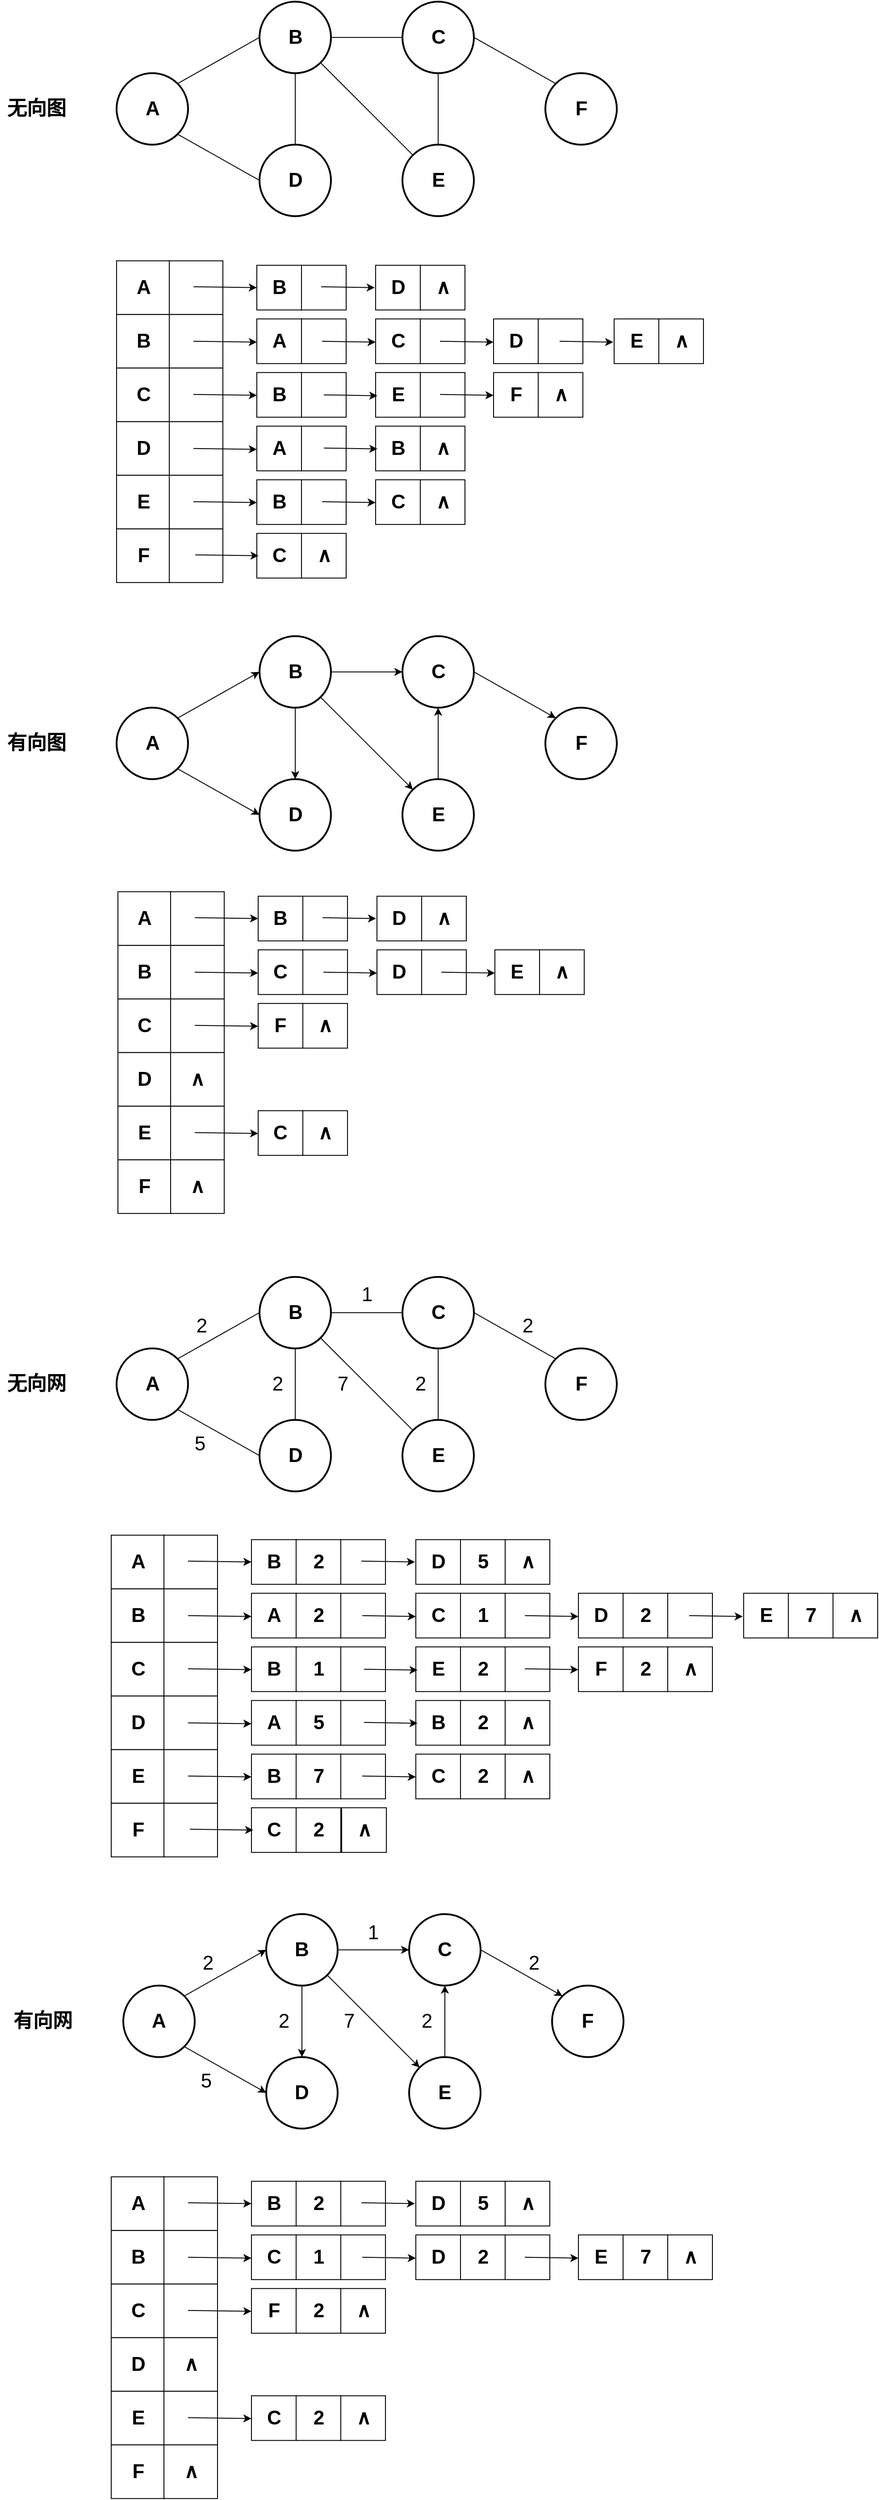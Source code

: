 <mxfile version="10.7.7" type="device"><diagram id="41FATXZxNYnUz8PLpBJy" name="第 1 页"><mxGraphModel dx="2818" dy="2360" grid="1" gridSize="10" guides="1" tooltips="1" connect="1" arrows="1" fold="1" page="1" pageScale="1" pageWidth="827" pageHeight="1169" math="0" shadow="0"><root><mxCell id="0"/><mxCell id="1" parent="0"/><mxCell id="4JPeuFiip63Cg_26CuKT-1" value="D" style="ellipse;whiteSpace=wrap;html=1;aspect=fixed;fontSize=22;fontStyle=1;strokeWidth=2;" parent="1" vertex="1"><mxGeometry x="-196.5" y="-913.143" width="80" height="80" as="geometry"/></mxCell><mxCell id="4JPeuFiip63Cg_26CuKT-8" style="rounded=0;orthogonalLoop=1;jettySize=auto;html=1;exitX=1;exitY=0;exitDx=0;exitDy=0;fontSize=22;endArrow=none;endFill=0;entryX=0;entryY=0.5;entryDx=0;entryDy=0;" parent="1" source="4JPeuFiip63Cg_26CuKT-2" target="4JPeuFiip63Cg_26CuKT-3" edge="1"><mxGeometry relative="1" as="geometry"><mxPoint x="-216.5" y="-1023.143" as="targetPoint"/></mxGeometry></mxCell><mxCell id="4JPeuFiip63Cg_26CuKT-13" style="edgeStyle=none;rounded=0;orthogonalLoop=1;jettySize=auto;html=1;exitX=1;exitY=1;exitDx=0;exitDy=0;entryX=0;entryY=0.5;entryDx=0;entryDy=0;endArrow=none;endFill=0;fontSize=22;" parent="1" source="4JPeuFiip63Cg_26CuKT-2" target="4JPeuFiip63Cg_26CuKT-1" edge="1"><mxGeometry relative="1" as="geometry"/></mxCell><mxCell id="4JPeuFiip63Cg_26CuKT-2" value="A" style="ellipse;whiteSpace=wrap;html=1;aspect=fixed;fontSize=22;fontStyle=1;strokeWidth=2;" parent="1" vertex="1"><mxGeometry x="-356.5" y="-993.143" width="80" height="80" as="geometry"/></mxCell><mxCell id="4JPeuFiip63Cg_26CuKT-9" style="edgeStyle=none;rounded=0;orthogonalLoop=1;jettySize=auto;html=1;exitX=1;exitY=0.5;exitDx=0;exitDy=0;endArrow=none;endFill=0;fontSize=22;" parent="1" source="4JPeuFiip63Cg_26CuKT-3" target="4JPeuFiip63Cg_26CuKT-7" edge="1"><mxGeometry relative="1" as="geometry"/></mxCell><mxCell id="4JPeuFiip63Cg_26CuKT-12" style="edgeStyle=none;rounded=0;orthogonalLoop=1;jettySize=auto;html=1;exitX=0.5;exitY=1;exitDx=0;exitDy=0;entryX=0.5;entryY=0;entryDx=0;entryDy=0;endArrow=none;endFill=0;fontSize=22;" parent="1" source="4JPeuFiip63Cg_26CuKT-3" target="4JPeuFiip63Cg_26CuKT-1" edge="1"><mxGeometry relative="1" as="geometry"/></mxCell><mxCell id="4JPeuFiip63Cg_26CuKT-14" style="edgeStyle=none;rounded=0;orthogonalLoop=1;jettySize=auto;html=1;exitX=1;exitY=1;exitDx=0;exitDy=0;entryX=0;entryY=0;entryDx=0;entryDy=0;endArrow=none;endFill=0;fontSize=22;" parent="1" source="4JPeuFiip63Cg_26CuKT-3" target="4JPeuFiip63Cg_26CuKT-6" edge="1"><mxGeometry relative="1" as="geometry"/></mxCell><mxCell id="4JPeuFiip63Cg_26CuKT-3" value="B" style="ellipse;whiteSpace=wrap;html=1;aspect=fixed;fontSize=22;fontStyle=1;strokeWidth=2;" parent="1" vertex="1"><mxGeometry x="-196.5" y="-1073.143" width="80" height="80" as="geometry"/></mxCell><mxCell id="4JPeuFiip63Cg_26CuKT-4" value="F" style="ellipse;whiteSpace=wrap;html=1;aspect=fixed;fontSize=22;fontStyle=1;strokeWidth=2;" parent="1" vertex="1"><mxGeometry x="123.5" y="-993.143" width="80" height="80" as="geometry"/></mxCell><mxCell id="4JPeuFiip63Cg_26CuKT-6" value="E" style="ellipse;whiteSpace=wrap;html=1;aspect=fixed;fontSize=22;fontStyle=1;strokeWidth=2;" parent="1" vertex="1"><mxGeometry x="-36.5" y="-913.143" width="80" height="80" as="geometry"/></mxCell><mxCell id="4JPeuFiip63Cg_26CuKT-10" style="edgeStyle=none;rounded=0;orthogonalLoop=1;jettySize=auto;html=1;exitX=1;exitY=0.5;exitDx=0;exitDy=0;entryX=0;entryY=0;entryDx=0;entryDy=0;endArrow=none;endFill=0;fontSize=22;" parent="1" source="4JPeuFiip63Cg_26CuKT-7" target="4JPeuFiip63Cg_26CuKT-4" edge="1"><mxGeometry relative="1" as="geometry"/></mxCell><mxCell id="4JPeuFiip63Cg_26CuKT-11" style="edgeStyle=none;rounded=0;orthogonalLoop=1;jettySize=auto;html=1;exitX=0.5;exitY=1;exitDx=0;exitDy=0;endArrow=none;endFill=0;fontSize=22;" parent="1" source="4JPeuFiip63Cg_26CuKT-7" target="4JPeuFiip63Cg_26CuKT-6" edge="1"><mxGeometry relative="1" as="geometry"/></mxCell><mxCell id="4JPeuFiip63Cg_26CuKT-7" value="C" style="ellipse;whiteSpace=wrap;html=1;aspect=fixed;fontSize=22;fontStyle=1;strokeWidth=2;" parent="1" vertex="1"><mxGeometry x="-36.5" y="-1073.143" width="80" height="80" as="geometry"/></mxCell><mxCell id="4JPeuFiip63Cg_26CuKT-201" value="无向图" style="text;html=1;strokeColor=none;fillColor=none;align=center;verticalAlign=middle;whiteSpace=wrap;rounded=0;fontSize=22;fontStyle=1" parent="1" vertex="1"><mxGeometry x="-486.5" y="-963.143" width="80" height="20" as="geometry"/></mxCell><mxCell id="4JPeuFiip63Cg_26CuKT-202" value="D" style="ellipse;whiteSpace=wrap;html=1;aspect=fixed;fontSize=22;fontStyle=1;strokeWidth=2;" parent="1" vertex="1"><mxGeometry x="-196.5" y="-203.143" width="80" height="80" as="geometry"/></mxCell><mxCell id="4JPeuFiip63Cg_26CuKT-203" style="rounded=0;orthogonalLoop=1;jettySize=auto;html=1;exitX=1;exitY=0;exitDx=0;exitDy=0;fontSize=22;endArrow=classic;endFill=1;entryX=0;entryY=0.5;entryDx=0;entryDy=0;" parent="1" source="4JPeuFiip63Cg_26CuKT-205" target="4JPeuFiip63Cg_26CuKT-209" edge="1"><mxGeometry relative="1" as="geometry"><mxPoint x="-216.5" y="-313.143" as="targetPoint"/></mxGeometry></mxCell><mxCell id="4JPeuFiip63Cg_26CuKT-204" style="edgeStyle=none;rounded=0;orthogonalLoop=1;jettySize=auto;html=1;exitX=1;exitY=1;exitDx=0;exitDy=0;entryX=0;entryY=0.5;entryDx=0;entryDy=0;endArrow=classic;endFill=1;fontSize=22;" parent="1" source="4JPeuFiip63Cg_26CuKT-205" target="4JPeuFiip63Cg_26CuKT-202" edge="1"><mxGeometry relative="1" as="geometry"/></mxCell><mxCell id="4JPeuFiip63Cg_26CuKT-205" value="A" style="ellipse;whiteSpace=wrap;html=1;aspect=fixed;fontSize=22;fontStyle=1;strokeWidth=2;" parent="1" vertex="1"><mxGeometry x="-356.5" y="-283.143" width="80" height="80" as="geometry"/></mxCell><mxCell id="4JPeuFiip63Cg_26CuKT-206" style="edgeStyle=none;rounded=0;orthogonalLoop=1;jettySize=auto;html=1;exitX=1;exitY=0.5;exitDx=0;exitDy=0;endArrow=classic;endFill=1;fontSize=22;" parent="1" source="4JPeuFiip63Cg_26CuKT-209" target="4JPeuFiip63Cg_26CuKT-214" edge="1"><mxGeometry relative="1" as="geometry"/></mxCell><mxCell id="4JPeuFiip63Cg_26CuKT-207" style="edgeStyle=none;rounded=0;orthogonalLoop=1;jettySize=auto;html=1;exitX=0.5;exitY=1;exitDx=0;exitDy=0;entryX=0.5;entryY=0;entryDx=0;entryDy=0;endArrow=classic;endFill=1;fontSize=22;" parent="1" source="4JPeuFiip63Cg_26CuKT-209" target="4JPeuFiip63Cg_26CuKT-202" edge="1"><mxGeometry relative="1" as="geometry"/></mxCell><mxCell id="4JPeuFiip63Cg_26CuKT-208" style="edgeStyle=none;rounded=0;orthogonalLoop=1;jettySize=auto;html=1;exitX=1;exitY=1;exitDx=0;exitDy=0;entryX=0;entryY=0;entryDx=0;entryDy=0;endArrow=classic;endFill=1;fontSize=22;" parent="1" source="4JPeuFiip63Cg_26CuKT-209" target="4JPeuFiip63Cg_26CuKT-211" edge="1"><mxGeometry relative="1" as="geometry"/></mxCell><mxCell id="4JPeuFiip63Cg_26CuKT-209" value="B" style="ellipse;whiteSpace=wrap;html=1;aspect=fixed;fontSize=22;fontStyle=1;strokeWidth=2;" parent="1" vertex="1"><mxGeometry x="-196.5" y="-363.143" width="80" height="80" as="geometry"/></mxCell><mxCell id="4JPeuFiip63Cg_26CuKT-210" value="F" style="ellipse;whiteSpace=wrap;html=1;aspect=fixed;fontSize=22;fontStyle=1;strokeWidth=2;" parent="1" vertex="1"><mxGeometry x="123.5" y="-283.143" width="80" height="80" as="geometry"/></mxCell><mxCell id="4JPeuFiip63Cg_26CuKT-211" value="E" style="ellipse;whiteSpace=wrap;html=1;aspect=fixed;fontSize=22;fontStyle=1;strokeWidth=2;" parent="1" vertex="1"><mxGeometry x="-36.5" y="-203.143" width="80" height="80" as="geometry"/></mxCell><mxCell id="4JPeuFiip63Cg_26CuKT-212" style="edgeStyle=none;rounded=0;orthogonalLoop=1;jettySize=auto;html=1;exitX=1;exitY=0.5;exitDx=0;exitDy=0;entryX=0;entryY=0;entryDx=0;entryDy=0;endArrow=classic;endFill=1;fontSize=22;" parent="1" source="4JPeuFiip63Cg_26CuKT-214" target="4JPeuFiip63Cg_26CuKT-210" edge="1"><mxGeometry relative="1" as="geometry"/></mxCell><mxCell id="4JPeuFiip63Cg_26CuKT-213" style="edgeStyle=none;rounded=0;orthogonalLoop=1;jettySize=auto;html=1;exitX=0.5;exitY=1;exitDx=0;exitDy=0;endArrow=none;endFill=0;fontSize=22;startArrow=classic;startFill=1;" parent="1" source="4JPeuFiip63Cg_26CuKT-214" target="4JPeuFiip63Cg_26CuKT-211" edge="1"><mxGeometry relative="1" as="geometry"/></mxCell><mxCell id="4JPeuFiip63Cg_26CuKT-214" value="C" style="ellipse;whiteSpace=wrap;html=1;aspect=fixed;fontSize=22;fontStyle=1;strokeWidth=2;" parent="1" vertex="1"><mxGeometry x="-36.5" y="-363.143" width="80" height="80" as="geometry"/></mxCell><mxCell id="4JPeuFiip63Cg_26CuKT-275" value="有向图" style="text;html=1;strokeColor=none;fillColor=none;align=center;verticalAlign=middle;whiteSpace=wrap;rounded=0;fontSize=22;fontStyle=1" parent="1" vertex="1"><mxGeometry x="-486.5" y="-253.143" width="80" height="20" as="geometry"/></mxCell><mxCell id="4JPeuFiip63Cg_26CuKT-276" value="D" style="ellipse;whiteSpace=wrap;html=1;aspect=fixed;fontSize=22;fontStyle=1;strokeWidth=2;" parent="1" vertex="1"><mxGeometry x="-196.5" y="513.857" width="80" height="80" as="geometry"/></mxCell><mxCell id="4JPeuFiip63Cg_26CuKT-277" style="rounded=0;orthogonalLoop=1;jettySize=auto;html=1;exitX=1;exitY=0;exitDx=0;exitDy=0;fontSize=22;endArrow=none;endFill=0;entryX=0;entryY=0.5;entryDx=0;entryDy=0;" parent="1" source="4JPeuFiip63Cg_26CuKT-279" target="4JPeuFiip63Cg_26CuKT-283" edge="1"><mxGeometry relative="1" as="geometry"><mxPoint x="-216.5" y="403.857" as="targetPoint"/></mxGeometry></mxCell><mxCell id="4JPeuFiip63Cg_26CuKT-278" style="edgeStyle=none;rounded=0;orthogonalLoop=1;jettySize=auto;html=1;exitX=1;exitY=1;exitDx=0;exitDy=0;entryX=0;entryY=0.5;entryDx=0;entryDy=0;endArrow=none;endFill=0;fontSize=22;" parent="1" source="4JPeuFiip63Cg_26CuKT-279" target="4JPeuFiip63Cg_26CuKT-276" edge="1"><mxGeometry relative="1" as="geometry"/></mxCell><mxCell id="4JPeuFiip63Cg_26CuKT-279" value="A" style="ellipse;whiteSpace=wrap;html=1;aspect=fixed;fontSize=22;fontStyle=1;strokeWidth=2;" parent="1" vertex="1"><mxGeometry x="-356.5" y="433.857" width="80" height="80" as="geometry"/></mxCell><mxCell id="4JPeuFiip63Cg_26CuKT-280" style="edgeStyle=none;rounded=0;orthogonalLoop=1;jettySize=auto;html=1;exitX=1;exitY=0.5;exitDx=0;exitDy=0;endArrow=none;endFill=0;fontSize=22;" parent="1" source="4JPeuFiip63Cg_26CuKT-283" target="4JPeuFiip63Cg_26CuKT-288" edge="1"><mxGeometry relative="1" as="geometry"/></mxCell><mxCell id="4JPeuFiip63Cg_26CuKT-281" style="edgeStyle=none;rounded=0;orthogonalLoop=1;jettySize=auto;html=1;exitX=0.5;exitY=1;exitDx=0;exitDy=0;entryX=0.5;entryY=0;entryDx=0;entryDy=0;endArrow=none;endFill=0;fontSize=22;" parent="1" source="4JPeuFiip63Cg_26CuKT-283" target="4JPeuFiip63Cg_26CuKT-276" edge="1"><mxGeometry relative="1" as="geometry"/></mxCell><mxCell id="4JPeuFiip63Cg_26CuKT-282" style="edgeStyle=none;rounded=0;orthogonalLoop=1;jettySize=auto;html=1;exitX=1;exitY=1;exitDx=0;exitDy=0;entryX=0;entryY=0;entryDx=0;entryDy=0;endArrow=none;endFill=0;fontSize=22;" parent="1" source="4JPeuFiip63Cg_26CuKT-283" target="4JPeuFiip63Cg_26CuKT-285" edge="1"><mxGeometry relative="1" as="geometry"/></mxCell><mxCell id="4JPeuFiip63Cg_26CuKT-283" value="B" style="ellipse;whiteSpace=wrap;html=1;aspect=fixed;fontSize=22;fontStyle=1;strokeWidth=2;" parent="1" vertex="1"><mxGeometry x="-196.5" y="353.857" width="80" height="80" as="geometry"/></mxCell><mxCell id="4JPeuFiip63Cg_26CuKT-284" value="F" style="ellipse;whiteSpace=wrap;html=1;aspect=fixed;fontSize=22;fontStyle=1;strokeWidth=2;" parent="1" vertex="1"><mxGeometry x="123.5" y="433.857" width="80" height="80" as="geometry"/></mxCell><mxCell id="4JPeuFiip63Cg_26CuKT-285" value="E" style="ellipse;whiteSpace=wrap;html=1;aspect=fixed;fontSize=22;fontStyle=1;strokeWidth=2;" parent="1" vertex="1"><mxGeometry x="-36.5" y="513.857" width="80" height="80" as="geometry"/></mxCell><mxCell id="4JPeuFiip63Cg_26CuKT-286" style="edgeStyle=none;rounded=0;orthogonalLoop=1;jettySize=auto;html=1;exitX=1;exitY=0.5;exitDx=0;exitDy=0;entryX=0;entryY=0;entryDx=0;entryDy=0;endArrow=none;endFill=0;fontSize=22;" parent="1" source="4JPeuFiip63Cg_26CuKT-288" target="4JPeuFiip63Cg_26CuKT-284" edge="1"><mxGeometry relative="1" as="geometry"/></mxCell><mxCell id="4JPeuFiip63Cg_26CuKT-287" style="edgeStyle=none;rounded=0;orthogonalLoop=1;jettySize=auto;html=1;exitX=0.5;exitY=1;exitDx=0;exitDy=0;endArrow=none;endFill=0;fontSize=22;" parent="1" source="4JPeuFiip63Cg_26CuKT-288" target="4JPeuFiip63Cg_26CuKT-285" edge="1"><mxGeometry relative="1" as="geometry"/></mxCell><mxCell id="4JPeuFiip63Cg_26CuKT-288" value="C" style="ellipse;whiteSpace=wrap;html=1;aspect=fixed;fontSize=22;fontStyle=1;strokeWidth=2;" parent="1" vertex="1"><mxGeometry x="-36.5" y="353.857" width="80" height="80" as="geometry"/></mxCell><mxCell id="4JPeuFiip63Cg_26CuKT-349" value="无向网" style="text;html=1;strokeColor=none;fillColor=none;align=center;verticalAlign=middle;whiteSpace=wrap;rounded=0;fontSize=22;fontStyle=1" parent="1" vertex="1"><mxGeometry x="-486.5" y="463.857" width="80" height="20" as="geometry"/></mxCell><mxCell id="4JPeuFiip63Cg_26CuKT-422" value="2" style="text;html=1;strokeColor=none;fillColor=none;align=center;verticalAlign=middle;whiteSpace=wrap;rounded=0;fontSize=22;" parent="1" vertex="1"><mxGeometry x="-271.5" y="398.857" width="20" height="20" as="geometry"/></mxCell><mxCell id="4JPeuFiip63Cg_26CuKT-423" value="7" style="text;html=1;strokeColor=none;fillColor=none;align=center;verticalAlign=middle;whiteSpace=wrap;rounded=0;fontSize=22;" parent="1" vertex="1"><mxGeometry x="-113.5" y="463.857" width="20" height="20" as="geometry"/></mxCell><mxCell id="4JPeuFiip63Cg_26CuKT-424" value="2" style="text;html=1;strokeColor=none;fillColor=none;align=center;verticalAlign=middle;whiteSpace=wrap;rounded=0;fontSize=22;" parent="1" vertex="1"><mxGeometry x="-186.5" y="463.857" width="20" height="20" as="geometry"/></mxCell><mxCell id="4JPeuFiip63Cg_26CuKT-425" value="5" style="text;html=1;strokeColor=none;fillColor=none;align=center;verticalAlign=middle;whiteSpace=wrap;rounded=0;fontSize=22;" parent="1" vertex="1"><mxGeometry x="-273.5" y="530.857" width="20" height="20" as="geometry"/></mxCell><mxCell id="4JPeuFiip63Cg_26CuKT-426" value="1" style="text;html=1;strokeColor=none;fillColor=none;align=center;verticalAlign=middle;whiteSpace=wrap;rounded=0;fontSize=22;" parent="1" vertex="1"><mxGeometry x="-86.5" y="363.857" width="20" height="20" as="geometry"/></mxCell><mxCell id="4JPeuFiip63Cg_26CuKT-429" value="2" style="text;html=1;strokeColor=none;fillColor=none;align=center;verticalAlign=middle;whiteSpace=wrap;rounded=0;fontSize=22;" parent="1" vertex="1"><mxGeometry x="-26.5" y="463.857" width="20" height="20" as="geometry"/></mxCell><mxCell id="4JPeuFiip63Cg_26CuKT-430" value="2" style="text;html=1;strokeColor=none;fillColor=none;align=center;verticalAlign=middle;whiteSpace=wrap;rounded=0;fontSize=22;" parent="1" vertex="1"><mxGeometry x="93.5" y="398.857" width="20" height="20" as="geometry"/></mxCell><mxCell id="4JPeuFiip63Cg_26CuKT-434" value="D" style="ellipse;whiteSpace=wrap;html=1;aspect=fixed;fontSize=22;fontStyle=1;strokeWidth=2;" parent="1" vertex="1"><mxGeometry x="-189" y="1226.857" width="80" height="80" as="geometry"/></mxCell><mxCell id="4JPeuFiip63Cg_26CuKT-435" style="rounded=0;orthogonalLoop=1;jettySize=auto;html=1;exitX=1;exitY=0;exitDx=0;exitDy=0;fontSize=22;endArrow=classic;endFill=1;entryX=0;entryY=0.5;entryDx=0;entryDy=0;" parent="1" source="4JPeuFiip63Cg_26CuKT-437" target="4JPeuFiip63Cg_26CuKT-441" edge="1"><mxGeometry relative="1" as="geometry"><mxPoint x="-209" y="1116.857" as="targetPoint"/></mxGeometry></mxCell><mxCell id="4JPeuFiip63Cg_26CuKT-436" style="edgeStyle=none;rounded=0;orthogonalLoop=1;jettySize=auto;html=1;exitX=1;exitY=1;exitDx=0;exitDy=0;entryX=0;entryY=0.5;entryDx=0;entryDy=0;endArrow=classic;endFill=1;fontSize=22;" parent="1" source="4JPeuFiip63Cg_26CuKT-437" target="4JPeuFiip63Cg_26CuKT-434" edge="1"><mxGeometry relative="1" as="geometry"/></mxCell><mxCell id="4JPeuFiip63Cg_26CuKT-437" value="A" style="ellipse;whiteSpace=wrap;html=1;aspect=fixed;fontSize=22;fontStyle=1;strokeWidth=2;" parent="1" vertex="1"><mxGeometry x="-349" y="1146.857" width="80" height="80" as="geometry"/></mxCell><mxCell id="4JPeuFiip63Cg_26CuKT-438" style="edgeStyle=none;rounded=0;orthogonalLoop=1;jettySize=auto;html=1;exitX=1;exitY=0.5;exitDx=0;exitDy=0;endArrow=classic;endFill=1;fontSize=22;" parent="1" source="4JPeuFiip63Cg_26CuKT-441" target="4JPeuFiip63Cg_26CuKT-446" edge="1"><mxGeometry relative="1" as="geometry"/></mxCell><mxCell id="4JPeuFiip63Cg_26CuKT-439" style="edgeStyle=none;rounded=0;orthogonalLoop=1;jettySize=auto;html=1;exitX=0.5;exitY=1;exitDx=0;exitDy=0;entryX=0.5;entryY=0;entryDx=0;entryDy=0;endArrow=classic;endFill=1;fontSize=22;" parent="1" source="4JPeuFiip63Cg_26CuKT-441" target="4JPeuFiip63Cg_26CuKT-434" edge="1"><mxGeometry relative="1" as="geometry"/></mxCell><mxCell id="4JPeuFiip63Cg_26CuKT-440" style="edgeStyle=none;rounded=0;orthogonalLoop=1;jettySize=auto;html=1;exitX=1;exitY=1;exitDx=0;exitDy=0;entryX=0;entryY=0;entryDx=0;entryDy=0;endArrow=classic;endFill=1;fontSize=22;" parent="1" source="4JPeuFiip63Cg_26CuKT-441" target="4JPeuFiip63Cg_26CuKT-443" edge="1"><mxGeometry relative="1" as="geometry"/></mxCell><mxCell id="4JPeuFiip63Cg_26CuKT-441" value="B" style="ellipse;whiteSpace=wrap;html=1;aspect=fixed;fontSize=22;fontStyle=1;strokeWidth=2;" parent="1" vertex="1"><mxGeometry x="-189" y="1066.857" width="80" height="80" as="geometry"/></mxCell><mxCell id="4JPeuFiip63Cg_26CuKT-442" value="F" style="ellipse;whiteSpace=wrap;html=1;aspect=fixed;fontSize=22;fontStyle=1;strokeWidth=2;" parent="1" vertex="1"><mxGeometry x="131" y="1146.857" width="80" height="80" as="geometry"/></mxCell><mxCell id="4JPeuFiip63Cg_26CuKT-443" value="E" style="ellipse;whiteSpace=wrap;html=1;aspect=fixed;fontSize=22;fontStyle=1;strokeWidth=2;" parent="1" vertex="1"><mxGeometry x="-29" y="1226.857" width="80" height="80" as="geometry"/></mxCell><mxCell id="4JPeuFiip63Cg_26CuKT-444" style="edgeStyle=none;rounded=0;orthogonalLoop=1;jettySize=auto;html=1;exitX=1;exitY=0.5;exitDx=0;exitDy=0;entryX=0;entryY=0;entryDx=0;entryDy=0;endArrow=classic;endFill=1;fontSize=22;" parent="1" source="4JPeuFiip63Cg_26CuKT-446" target="4JPeuFiip63Cg_26CuKT-442" edge="1"><mxGeometry relative="1" as="geometry"/></mxCell><mxCell id="4JPeuFiip63Cg_26CuKT-445" style="edgeStyle=none;rounded=0;orthogonalLoop=1;jettySize=auto;html=1;exitX=0.5;exitY=1;exitDx=0;exitDy=0;endArrow=none;endFill=0;fontSize=22;startArrow=classic;startFill=1;" parent="1" source="4JPeuFiip63Cg_26CuKT-446" target="4JPeuFiip63Cg_26CuKT-443" edge="1"><mxGeometry relative="1" as="geometry"/></mxCell><mxCell id="4JPeuFiip63Cg_26CuKT-446" value="C" style="ellipse;whiteSpace=wrap;html=1;aspect=fixed;fontSize=22;fontStyle=1;strokeWidth=2;" parent="1" vertex="1"><mxGeometry x="-29" y="1066.857" width="80" height="80" as="geometry"/></mxCell><mxCell id="4JPeuFiip63Cg_26CuKT-507" value="有向网" style="text;html=1;strokeColor=none;fillColor=none;align=center;verticalAlign=middle;whiteSpace=wrap;rounded=0;fontSize=22;fontStyle=1" parent="1" vertex="1"><mxGeometry x="-479" y="1176.857" width="80" height="20" as="geometry"/></mxCell><mxCell id="4JPeuFiip63Cg_26CuKT-508" value="2" style="text;html=1;strokeColor=none;fillColor=none;align=center;verticalAlign=middle;whiteSpace=wrap;rounded=0;fontSize=22;" parent="1" vertex="1"><mxGeometry x="-264" y="1111.857" width="20" height="20" as="geometry"/></mxCell><mxCell id="4JPeuFiip63Cg_26CuKT-509" value="7" style="text;html=1;strokeColor=none;fillColor=none;align=center;verticalAlign=middle;whiteSpace=wrap;rounded=0;fontSize=22;" parent="1" vertex="1"><mxGeometry x="-106" y="1176.857" width="20" height="20" as="geometry"/></mxCell><mxCell id="4JPeuFiip63Cg_26CuKT-510" value="2" style="text;html=1;strokeColor=none;fillColor=none;align=center;verticalAlign=middle;whiteSpace=wrap;rounded=0;fontSize=22;" parent="1" vertex="1"><mxGeometry x="-179" y="1176.857" width="20" height="20" as="geometry"/></mxCell><mxCell id="4JPeuFiip63Cg_26CuKT-511" value="5" style="text;html=1;strokeColor=none;fillColor=none;align=center;verticalAlign=middle;whiteSpace=wrap;rounded=0;fontSize=22;" parent="1" vertex="1"><mxGeometry x="-266" y="1243.857" width="20" height="20" as="geometry"/></mxCell><mxCell id="4JPeuFiip63Cg_26CuKT-512" value="1" style="text;html=1;strokeColor=none;fillColor=none;align=center;verticalAlign=middle;whiteSpace=wrap;rounded=0;fontSize=22;" parent="1" vertex="1"><mxGeometry x="-79" y="1077.857" width="20" height="20" as="geometry"/></mxCell><mxCell id="4JPeuFiip63Cg_26CuKT-513" value="2" style="text;html=1;strokeColor=none;fillColor=none;align=center;verticalAlign=middle;whiteSpace=wrap;rounded=0;fontSize=22;" parent="1" vertex="1"><mxGeometry x="-19" y="1176.857" width="20" height="20" as="geometry"/></mxCell><mxCell id="4JPeuFiip63Cg_26CuKT-514" value="2" style="text;html=1;strokeColor=none;fillColor=none;align=center;verticalAlign=middle;whiteSpace=wrap;rounded=0;fontSize=22;" parent="1" vertex="1"><mxGeometry x="101" y="1111.857" width="20" height="20" as="geometry"/></mxCell><mxCell id="L0uGP0_Zoc8Jb8doAS_J-1" value="&lt;span style=&quot;font-size: 22px;&quot;&gt;B&lt;/span&gt;" style="rounded=0;whiteSpace=wrap;html=1;fontSize=22;fontStyle=1" vertex="1" parent="1"><mxGeometry x="-356.5" y="-723.143" width="60" height="60" as="geometry"/></mxCell><mxCell id="L0uGP0_Zoc8Jb8doAS_J-2" value="A" style="rounded=0;whiteSpace=wrap;html=1;fontSize=22;fontStyle=1" vertex="1" parent="1"><mxGeometry x="-356.5" y="-783.143" width="60" height="60" as="geometry"/></mxCell><mxCell id="L0uGP0_Zoc8Jb8doAS_J-3" value="C" style="rounded=0;whiteSpace=wrap;html=1;fontSize=22;fontStyle=1" vertex="1" parent="1"><mxGeometry x="-356.5" y="-663.143" width="60" height="60" as="geometry"/></mxCell><mxCell id="L0uGP0_Zoc8Jb8doAS_J-4" value="D" style="rounded=0;whiteSpace=wrap;html=1;fontSize=22;fontStyle=1" vertex="1" parent="1"><mxGeometry x="-356.5" y="-603.143" width="60" height="60" as="geometry"/></mxCell><mxCell id="L0uGP0_Zoc8Jb8doAS_J-5" value="E" style="rounded=0;whiteSpace=wrap;html=1;fontSize=22;fontStyle=1" vertex="1" parent="1"><mxGeometry x="-356.5" y="-543.143" width="60" height="60" as="geometry"/></mxCell><mxCell id="L0uGP0_Zoc8Jb8doAS_J-6" value="F" style="rounded=0;whiteSpace=wrap;html=1;fontSize=22;fontStyle=1" vertex="1" parent="1"><mxGeometry x="-356.5" y="-483.143" width="60" height="60" as="geometry"/></mxCell><mxCell id="L0uGP0_Zoc8Jb8doAS_J-8" value="B" style="rounded=0;whiteSpace=wrap;html=1;fontSize=22;fontStyle=1" vertex="1" parent="1"><mxGeometry x="-199.5" y="-778.143" width="50" height="50" as="geometry"/></mxCell><mxCell id="L0uGP0_Zoc8Jb8doAS_J-9" value="" style="rounded=0;whiteSpace=wrap;html=1;fontSize=22;fontStyle=1" vertex="1" parent="1"><mxGeometry x="-149.5" y="-778.143" width="50" height="50" as="geometry"/></mxCell><mxCell id="L0uGP0_Zoc8Jb8doAS_J-10" value="D" style="rounded=0;whiteSpace=wrap;html=1;fontSize=22;fontStyle=1" vertex="1" parent="1"><mxGeometry x="-66.5" y="-778.143" width="50" height="50" as="geometry"/></mxCell><mxCell id="L0uGP0_Zoc8Jb8doAS_J-11" value="∧" style="rounded=0;whiteSpace=wrap;html=1;fontSize=22;fontStyle=1" vertex="1" parent="1"><mxGeometry x="-16.5" y="-778.143" width="50" height="50" as="geometry"/></mxCell><mxCell id="L0uGP0_Zoc8Jb8doAS_J-12" value="" style="rounded=0;whiteSpace=wrap;html=1;fontSize=22;fontStyle=1" vertex="1" parent="1"><mxGeometry x="-297.5" y="-723.143" width="60" height="60" as="geometry"/></mxCell><mxCell id="L0uGP0_Zoc8Jb8doAS_J-13" value="" style="rounded=0;whiteSpace=wrap;html=1;fontSize=22;fontStyle=1" vertex="1" parent="1"><mxGeometry x="-297.5" y="-783.143" width="60" height="60" as="geometry"/></mxCell><mxCell id="L0uGP0_Zoc8Jb8doAS_J-14" value="" style="rounded=0;whiteSpace=wrap;html=1;fontSize=22;fontStyle=1" vertex="1" parent="1"><mxGeometry x="-297.5" y="-663.143" width="60" height="60" as="geometry"/></mxCell><mxCell id="L0uGP0_Zoc8Jb8doAS_J-15" value="" style="rounded=0;whiteSpace=wrap;html=1;fontSize=22;fontStyle=1" vertex="1" parent="1"><mxGeometry x="-297.5" y="-603.143" width="60" height="60" as="geometry"/></mxCell><mxCell id="L0uGP0_Zoc8Jb8doAS_J-16" value="" style="rounded=0;whiteSpace=wrap;html=1;fontSize=22;fontStyle=1" vertex="1" parent="1"><mxGeometry x="-297.5" y="-543.143" width="60" height="60" as="geometry"/></mxCell><mxCell id="L0uGP0_Zoc8Jb8doAS_J-17" value="" style="rounded=0;whiteSpace=wrap;html=1;fontSize=22;fontStyle=1" vertex="1" parent="1"><mxGeometry x="-297.5" y="-483.143" width="60" height="60" as="geometry"/></mxCell><mxCell id="L0uGP0_Zoc8Jb8doAS_J-18" value="A" style="rounded=0;whiteSpace=wrap;html=1;fontSize=22;fontStyle=1" vertex="1" parent="1"><mxGeometry x="-199.5" y="-718.143" width="50" height="50" as="geometry"/></mxCell><mxCell id="L0uGP0_Zoc8Jb8doAS_J-19" value="" style="rounded=0;whiteSpace=wrap;html=1;fontSize=22;fontStyle=1" vertex="1" parent="1"><mxGeometry x="-149.5" y="-718.143" width="50" height="50" as="geometry"/></mxCell><mxCell id="L0uGP0_Zoc8Jb8doAS_J-20" value="C" style="rounded=0;whiteSpace=wrap;html=1;fontSize=22;fontStyle=1" vertex="1" parent="1"><mxGeometry x="-66.5" y="-718.143" width="50" height="50" as="geometry"/></mxCell><mxCell id="L0uGP0_Zoc8Jb8doAS_J-21" value="" style="rounded=0;whiteSpace=wrap;html=1;fontSize=22;fontStyle=1" vertex="1" parent="1"><mxGeometry x="-16.5" y="-718.143" width="50" height="50" as="geometry"/></mxCell><mxCell id="L0uGP0_Zoc8Jb8doAS_J-22" value="D" style="rounded=0;whiteSpace=wrap;html=1;fontSize=22;fontStyle=1" vertex="1" parent="1"><mxGeometry x="65.5" y="-718.143" width="50" height="50" as="geometry"/></mxCell><mxCell id="L0uGP0_Zoc8Jb8doAS_J-23" value="" style="rounded=0;whiteSpace=wrap;html=1;fontSize=22;fontStyle=1" vertex="1" parent="1"><mxGeometry x="115.5" y="-718.143" width="50" height="50" as="geometry"/></mxCell><mxCell id="L0uGP0_Zoc8Jb8doAS_J-24" value="B" style="rounded=0;whiteSpace=wrap;html=1;fontSize=22;fontStyle=1" vertex="1" parent="1"><mxGeometry x="-199.5" y="-658.143" width="50" height="50" as="geometry"/></mxCell><mxCell id="L0uGP0_Zoc8Jb8doAS_J-25" value="" style="rounded=0;whiteSpace=wrap;html=1;fontSize=22;fontStyle=1" vertex="1" parent="1"><mxGeometry x="-149.5" y="-658.143" width="50" height="50" as="geometry"/></mxCell><mxCell id="L0uGP0_Zoc8Jb8doAS_J-26" value="E" style="rounded=0;whiteSpace=wrap;html=1;fontSize=22;fontStyle=1" vertex="1" parent="1"><mxGeometry x="-66.5" y="-658.143" width="50" height="50" as="geometry"/></mxCell><mxCell id="L0uGP0_Zoc8Jb8doAS_J-27" value="" style="rounded=0;whiteSpace=wrap;html=1;fontSize=22;fontStyle=1" vertex="1" parent="1"><mxGeometry x="-16.5" y="-658.143" width="50" height="50" as="geometry"/></mxCell><mxCell id="L0uGP0_Zoc8Jb8doAS_J-28" value="F" style="rounded=0;whiteSpace=wrap;html=1;fontSize=22;fontStyle=1" vertex="1" parent="1"><mxGeometry x="65.5" y="-658.143" width="50" height="50" as="geometry"/></mxCell><mxCell id="L0uGP0_Zoc8Jb8doAS_J-29" value="&lt;span&gt;∧&lt;/span&gt;" style="rounded=0;whiteSpace=wrap;html=1;fontSize=22;fontStyle=1" vertex="1" parent="1"><mxGeometry x="115.5" y="-658.143" width="50" height="50" as="geometry"/></mxCell><mxCell id="L0uGP0_Zoc8Jb8doAS_J-30" value="A" style="rounded=0;whiteSpace=wrap;html=1;fontSize=22;fontStyle=1" vertex="1" parent="1"><mxGeometry x="-199.5" y="-598.143" width="50" height="50" as="geometry"/></mxCell><mxCell id="L0uGP0_Zoc8Jb8doAS_J-31" value="" style="rounded=0;whiteSpace=wrap;html=1;fontSize=22;fontStyle=1" vertex="1" parent="1"><mxGeometry x="-149.5" y="-598.143" width="50" height="50" as="geometry"/></mxCell><mxCell id="L0uGP0_Zoc8Jb8doAS_J-32" value="B" style="rounded=0;whiteSpace=wrap;html=1;fontSize=22;fontStyle=1" vertex="1" parent="1"><mxGeometry x="-66.5" y="-598.143" width="50" height="50" as="geometry"/></mxCell><mxCell id="L0uGP0_Zoc8Jb8doAS_J-33" value="&lt;span&gt;∧&lt;/span&gt;" style="rounded=0;whiteSpace=wrap;html=1;fontSize=22;fontStyle=1" vertex="1" parent="1"><mxGeometry x="-16.5" y="-598.143" width="50" height="50" as="geometry"/></mxCell><mxCell id="L0uGP0_Zoc8Jb8doAS_J-36" value="B" style="rounded=0;whiteSpace=wrap;html=1;fontSize=22;fontStyle=1" vertex="1" parent="1"><mxGeometry x="-199.5" y="-538.143" width="50" height="50" as="geometry"/></mxCell><mxCell id="L0uGP0_Zoc8Jb8doAS_J-37" value="" style="rounded=0;whiteSpace=wrap;html=1;fontSize=22;fontStyle=1" vertex="1" parent="1"><mxGeometry x="-149.5" y="-538.143" width="50" height="50" as="geometry"/></mxCell><mxCell id="L0uGP0_Zoc8Jb8doAS_J-38" value="C" style="rounded=0;whiteSpace=wrap;html=1;fontSize=22;fontStyle=1" vertex="1" parent="1"><mxGeometry x="-66.5" y="-538.143" width="50" height="50" as="geometry"/></mxCell><mxCell id="L0uGP0_Zoc8Jb8doAS_J-39" value="&lt;span&gt;∧&lt;/span&gt;" style="rounded=0;whiteSpace=wrap;html=1;fontSize=22;fontStyle=1" vertex="1" parent="1"><mxGeometry x="-16.5" y="-538.143" width="50" height="50" as="geometry"/></mxCell><mxCell id="L0uGP0_Zoc8Jb8doAS_J-42" value="C" style="rounded=0;whiteSpace=wrap;html=1;fontSize=22;fontStyle=1" vertex="1" parent="1"><mxGeometry x="-199.5" y="-478.143" width="50" height="50" as="geometry"/></mxCell><mxCell id="L0uGP0_Zoc8Jb8doAS_J-43" value="∧" style="rounded=0;whiteSpace=wrap;html=1;fontSize=22;fontStyle=1" vertex="1" parent="1"><mxGeometry x="-149.5" y="-478.143" width="50" height="50" as="geometry"/></mxCell><mxCell id="L0uGP0_Zoc8Jb8doAS_J-48" value="" style="endArrow=classic;html=1;fontSize=22;" edge="1" parent="1"><mxGeometry width="50" height="50" relative="1" as="geometry"><mxPoint x="-268.5" y="-454.143" as="sourcePoint"/><mxPoint x="-197.5" y="-453.143" as="targetPoint"/></mxGeometry></mxCell><mxCell id="L0uGP0_Zoc8Jb8doAS_J-49" value="" style="endArrow=classic;html=1;fontSize=22;" edge="1" parent="1"><mxGeometry width="50" height="50" relative="1" as="geometry"><mxPoint x="-270.5" y="-754.143" as="sourcePoint"/><mxPoint x="-199.5" y="-753.143" as="targetPoint"/></mxGeometry></mxCell><mxCell id="L0uGP0_Zoc8Jb8doAS_J-52" value="" style="endArrow=classic;html=1;fontSize=22;" edge="1" parent="1"><mxGeometry width="50" height="50" relative="1" as="geometry"><mxPoint x="-127.5" y="-754.143" as="sourcePoint"/><mxPoint x="-67.5" y="-753.143" as="targetPoint"/></mxGeometry></mxCell><mxCell id="L0uGP0_Zoc8Jb8doAS_J-53" value="" style="endArrow=classic;html=1;fontSize=22;" edge="1" parent="1"><mxGeometry width="50" height="50" relative="1" as="geometry"><mxPoint x="-270.5" y="-693.143" as="sourcePoint"/><mxPoint x="-199.5" y="-692.143" as="targetPoint"/></mxGeometry></mxCell><mxCell id="L0uGP0_Zoc8Jb8doAS_J-54" value="" style="endArrow=classic;html=1;fontSize=22;" edge="1" parent="1"><mxGeometry width="50" height="50" relative="1" as="geometry"><mxPoint x="-270.5" y="-633.643" as="sourcePoint"/><mxPoint x="-199.5" y="-632.643" as="targetPoint"/></mxGeometry></mxCell><mxCell id="L0uGP0_Zoc8Jb8doAS_J-55" value="" style="endArrow=classic;html=1;fontSize=22;" edge="1" parent="1"><mxGeometry width="50" height="50" relative="1" as="geometry"><mxPoint x="-270.5" y="-573.143" as="sourcePoint"/><mxPoint x="-199.5" y="-572.143" as="targetPoint"/></mxGeometry></mxCell><mxCell id="L0uGP0_Zoc8Jb8doAS_J-56" value="" style="endArrow=classic;html=1;fontSize=22;" edge="1" parent="1"><mxGeometry width="50" height="50" relative="1" as="geometry"><mxPoint x="-270.5" y="-513.643" as="sourcePoint"/><mxPoint x="-199.5" y="-512.643" as="targetPoint"/></mxGeometry></mxCell><mxCell id="L0uGP0_Zoc8Jb8doAS_J-57" value="E" style="rounded=0;whiteSpace=wrap;html=1;fontSize=22;fontStyle=1" vertex="1" parent="1"><mxGeometry x="200.5" y="-718.143" width="50" height="50" as="geometry"/></mxCell><mxCell id="L0uGP0_Zoc8Jb8doAS_J-58" value="&lt;span&gt;∧&lt;/span&gt;" style="rounded=0;whiteSpace=wrap;html=1;fontSize=22;fontStyle=1" vertex="1" parent="1"><mxGeometry x="250.5" y="-718.143" width="50" height="50" as="geometry"/></mxCell><mxCell id="L0uGP0_Zoc8Jb8doAS_J-59" value="" style="endArrow=classic;html=1;fontSize=22;" edge="1" parent="1"><mxGeometry width="50" height="50" relative="1" as="geometry"><mxPoint x="139.5" y="-693.143" as="sourcePoint"/><mxPoint x="199.5" y="-692.143" as="targetPoint"/></mxGeometry></mxCell><mxCell id="L0uGP0_Zoc8Jb8doAS_J-60" value="" style="endArrow=classic;html=1;fontSize=22;" edge="1" parent="1"><mxGeometry width="50" height="50" relative="1" as="geometry"><mxPoint x="5.5" y="-693.143" as="sourcePoint"/><mxPoint x="65.5" y="-692.143" as="targetPoint"/></mxGeometry></mxCell><mxCell id="L0uGP0_Zoc8Jb8doAS_J-61" value="" style="endArrow=classic;html=1;fontSize=22;" edge="1" parent="1"><mxGeometry width="50" height="50" relative="1" as="geometry"><mxPoint x="-126.5" y="-693.143" as="sourcePoint"/><mxPoint x="-66.5" y="-692.143" as="targetPoint"/></mxGeometry></mxCell><mxCell id="L0uGP0_Zoc8Jb8doAS_J-62" value="" style="endArrow=classic;html=1;fontSize=22;" edge="1" parent="1"><mxGeometry width="50" height="50" relative="1" as="geometry"><mxPoint x="-124.5" y="-633.143" as="sourcePoint"/><mxPoint x="-64.5" y="-632.143" as="targetPoint"/></mxGeometry></mxCell><mxCell id="L0uGP0_Zoc8Jb8doAS_J-63" value="" style="endArrow=classic;html=1;fontSize=22;" edge="1" parent="1"><mxGeometry width="50" height="50" relative="1" as="geometry"><mxPoint x="-126.5" y="-513.643" as="sourcePoint"/><mxPoint x="-66.5" y="-512.643" as="targetPoint"/></mxGeometry></mxCell><mxCell id="L0uGP0_Zoc8Jb8doAS_J-64" value="" style="endArrow=classic;html=1;fontSize=22;" edge="1" parent="1"><mxGeometry width="50" height="50" relative="1" as="geometry"><mxPoint x="-124.5" y="-573.643" as="sourcePoint"/><mxPoint x="-64.5" y="-572.643" as="targetPoint"/></mxGeometry></mxCell><mxCell id="L0uGP0_Zoc8Jb8doAS_J-66" value="" style="endArrow=classic;html=1;fontSize=22;" edge="1" parent="1"><mxGeometry width="50" height="50" relative="1" as="geometry"><mxPoint x="5.5" y="-633.643" as="sourcePoint"/><mxPoint x="65.5" y="-632.643" as="targetPoint"/></mxGeometry></mxCell><mxCell id="L0uGP0_Zoc8Jb8doAS_J-68" value="&lt;span style=&quot;font-size: 22px;&quot;&gt;B&lt;/span&gt;" style="rounded=0;whiteSpace=wrap;html=1;fontSize=22;fontStyle=1" vertex="1" parent="1"><mxGeometry x="-355" y="-17.143" width="60" height="60" as="geometry"/></mxCell><mxCell id="L0uGP0_Zoc8Jb8doAS_J-69" value="A" style="rounded=0;whiteSpace=wrap;html=1;fontSize=22;fontStyle=1" vertex="1" parent="1"><mxGeometry x="-355" y="-77.143" width="60" height="60" as="geometry"/></mxCell><mxCell id="L0uGP0_Zoc8Jb8doAS_J-70" value="C" style="rounded=0;whiteSpace=wrap;html=1;fontSize=22;fontStyle=1" vertex="1" parent="1"><mxGeometry x="-355" y="42.857" width="60" height="60" as="geometry"/></mxCell><mxCell id="L0uGP0_Zoc8Jb8doAS_J-71" value="D" style="rounded=0;whiteSpace=wrap;html=1;fontSize=22;fontStyle=1" vertex="1" parent="1"><mxGeometry x="-355" y="102.857" width="60" height="60" as="geometry"/></mxCell><mxCell id="L0uGP0_Zoc8Jb8doAS_J-72" value="E" style="rounded=0;whiteSpace=wrap;html=1;fontSize=22;fontStyle=1" vertex="1" parent="1"><mxGeometry x="-355" y="162.857" width="60" height="60" as="geometry"/></mxCell><mxCell id="L0uGP0_Zoc8Jb8doAS_J-73" value="F" style="rounded=0;whiteSpace=wrap;html=1;fontSize=22;fontStyle=1" vertex="1" parent="1"><mxGeometry x="-355" y="222.857" width="60" height="60" as="geometry"/></mxCell><mxCell id="L0uGP0_Zoc8Jb8doAS_J-74" value="B" style="rounded=0;whiteSpace=wrap;html=1;fontSize=22;fontStyle=1" vertex="1" parent="1"><mxGeometry x="-198" y="-72.143" width="50" height="50" as="geometry"/></mxCell><mxCell id="L0uGP0_Zoc8Jb8doAS_J-75" value="" style="rounded=0;whiteSpace=wrap;html=1;fontSize=22;fontStyle=1" vertex="1" parent="1"><mxGeometry x="-148" y="-72.143" width="50" height="50" as="geometry"/></mxCell><mxCell id="L0uGP0_Zoc8Jb8doAS_J-76" value="D" style="rounded=0;whiteSpace=wrap;html=1;fontSize=22;fontStyle=1" vertex="1" parent="1"><mxGeometry x="-65" y="-72.143" width="50" height="50" as="geometry"/></mxCell><mxCell id="L0uGP0_Zoc8Jb8doAS_J-77" value="∧" style="rounded=0;whiteSpace=wrap;html=1;fontSize=22;fontStyle=1" vertex="1" parent="1"><mxGeometry x="-15" y="-72.143" width="50" height="50" as="geometry"/></mxCell><mxCell id="L0uGP0_Zoc8Jb8doAS_J-78" value="" style="rounded=0;whiteSpace=wrap;html=1;fontSize=22;fontStyle=1" vertex="1" parent="1"><mxGeometry x="-296" y="-17.143" width="60" height="60" as="geometry"/></mxCell><mxCell id="L0uGP0_Zoc8Jb8doAS_J-79" value="" style="rounded=0;whiteSpace=wrap;html=1;fontSize=22;fontStyle=1" vertex="1" parent="1"><mxGeometry x="-296" y="-77.143" width="60" height="60" as="geometry"/></mxCell><mxCell id="L0uGP0_Zoc8Jb8doAS_J-80" value="" style="rounded=0;whiteSpace=wrap;html=1;fontSize=22;fontStyle=1" vertex="1" parent="1"><mxGeometry x="-296" y="42.857" width="60" height="60" as="geometry"/></mxCell><mxCell id="L0uGP0_Zoc8Jb8doAS_J-81" value="&lt;span&gt;∧&lt;/span&gt;" style="rounded=0;whiteSpace=wrap;html=1;fontSize=22;fontStyle=1" vertex="1" parent="1"><mxGeometry x="-296" y="102.857" width="60" height="60" as="geometry"/></mxCell><mxCell id="L0uGP0_Zoc8Jb8doAS_J-82" value="" style="rounded=0;whiteSpace=wrap;html=1;fontSize=22;fontStyle=1" vertex="1" parent="1"><mxGeometry x="-296" y="162.857" width="60" height="60" as="geometry"/></mxCell><mxCell id="L0uGP0_Zoc8Jb8doAS_J-83" value="&lt;span&gt;∧&lt;/span&gt;" style="rounded=0;whiteSpace=wrap;html=1;fontSize=22;fontStyle=1" vertex="1" parent="1"><mxGeometry x="-296" y="222.857" width="60" height="60" as="geometry"/></mxCell><mxCell id="L0uGP0_Zoc8Jb8doAS_J-84" value="C" style="rounded=0;whiteSpace=wrap;html=1;fontSize=22;fontStyle=1" vertex="1" parent="1"><mxGeometry x="-198" y="-12.143" width="50" height="50" as="geometry"/></mxCell><mxCell id="L0uGP0_Zoc8Jb8doAS_J-85" value="" style="rounded=0;whiteSpace=wrap;html=1;fontSize=22;fontStyle=1" vertex="1" parent="1"><mxGeometry x="-148" y="-12.143" width="50" height="50" as="geometry"/></mxCell><mxCell id="L0uGP0_Zoc8Jb8doAS_J-86" value="D" style="rounded=0;whiteSpace=wrap;html=1;fontSize=22;fontStyle=1" vertex="1" parent="1"><mxGeometry x="-65" y="-12.143" width="50" height="50" as="geometry"/></mxCell><mxCell id="L0uGP0_Zoc8Jb8doAS_J-87" value="" style="rounded=0;whiteSpace=wrap;html=1;fontSize=22;fontStyle=1" vertex="1" parent="1"><mxGeometry x="-15" y="-12.143" width="50" height="50" as="geometry"/></mxCell><mxCell id="L0uGP0_Zoc8Jb8doAS_J-88" value="E" style="rounded=0;whiteSpace=wrap;html=1;fontSize=22;fontStyle=1" vertex="1" parent="1"><mxGeometry x="67" y="-12.143" width="50" height="50" as="geometry"/></mxCell><mxCell id="L0uGP0_Zoc8Jb8doAS_J-89" value="&lt;span&gt;∧&lt;/span&gt;" style="rounded=0;whiteSpace=wrap;html=1;fontSize=22;fontStyle=1" vertex="1" parent="1"><mxGeometry x="117" y="-12.143" width="50" height="50" as="geometry"/></mxCell><mxCell id="L0uGP0_Zoc8Jb8doAS_J-90" value="F" style="rounded=0;whiteSpace=wrap;html=1;fontSize=22;fontStyle=1" vertex="1" parent="1"><mxGeometry x="-198" y="47.857" width="50" height="50" as="geometry"/></mxCell><mxCell id="L0uGP0_Zoc8Jb8doAS_J-91" value="&lt;span&gt;∧&lt;/span&gt;" style="rounded=0;whiteSpace=wrap;html=1;fontSize=22;fontStyle=1" vertex="1" parent="1"><mxGeometry x="-148" y="47.857" width="50" height="50" as="geometry"/></mxCell><mxCell id="L0uGP0_Zoc8Jb8doAS_J-100" value="C" style="rounded=0;whiteSpace=wrap;html=1;fontSize=22;fontStyle=1" vertex="1" parent="1"><mxGeometry x="-198" y="167.857" width="50" height="50" as="geometry"/></mxCell><mxCell id="L0uGP0_Zoc8Jb8doAS_J-101" value="&lt;span&gt;∧&lt;/span&gt;" style="rounded=0;whiteSpace=wrap;html=1;fontSize=22;fontStyle=1" vertex="1" parent="1"><mxGeometry x="-148" y="167.857" width="50" height="50" as="geometry"/></mxCell><mxCell id="L0uGP0_Zoc8Jb8doAS_J-107" value="" style="endArrow=classic;html=1;fontSize=22;" edge="1" parent="1"><mxGeometry width="50" height="50" relative="1" as="geometry"><mxPoint x="-269" y="-48.143" as="sourcePoint"/><mxPoint x="-198" y="-47.143" as="targetPoint"/></mxGeometry></mxCell><mxCell id="L0uGP0_Zoc8Jb8doAS_J-108" value="" style="endArrow=classic;html=1;fontSize=22;" edge="1" parent="1"><mxGeometry width="50" height="50" relative="1" as="geometry"><mxPoint x="-126" y="-48.143" as="sourcePoint"/><mxPoint x="-66" y="-47.143" as="targetPoint"/></mxGeometry></mxCell><mxCell id="L0uGP0_Zoc8Jb8doAS_J-109" value="" style="endArrow=classic;html=1;fontSize=22;" edge="1" parent="1"><mxGeometry width="50" height="50" relative="1" as="geometry"><mxPoint x="-269" y="12.857" as="sourcePoint"/><mxPoint x="-198" y="13.857" as="targetPoint"/></mxGeometry></mxCell><mxCell id="L0uGP0_Zoc8Jb8doAS_J-110" value="" style="endArrow=classic;html=1;fontSize=22;" edge="1" parent="1"><mxGeometry width="50" height="50" relative="1" as="geometry"><mxPoint x="-269" y="72.357" as="sourcePoint"/><mxPoint x="-198" y="73.357" as="targetPoint"/></mxGeometry></mxCell><mxCell id="L0uGP0_Zoc8Jb8doAS_J-112" value="" style="endArrow=classic;html=1;fontSize=22;" edge="1" parent="1"><mxGeometry width="50" height="50" relative="1" as="geometry"><mxPoint x="-269" y="192.357" as="sourcePoint"/><mxPoint x="-198" y="193.357" as="targetPoint"/></mxGeometry></mxCell><mxCell id="L0uGP0_Zoc8Jb8doAS_J-116" value="" style="endArrow=classic;html=1;fontSize=22;" edge="1" parent="1"><mxGeometry width="50" height="50" relative="1" as="geometry"><mxPoint x="7" y="12.857" as="sourcePoint"/><mxPoint x="67" y="13.857" as="targetPoint"/></mxGeometry></mxCell><mxCell id="L0uGP0_Zoc8Jb8doAS_J-117" value="" style="endArrow=classic;html=1;fontSize=22;" edge="1" parent="1"><mxGeometry width="50" height="50" relative="1" as="geometry"><mxPoint x="-125" y="12.857" as="sourcePoint"/><mxPoint x="-65" y="13.857" as="targetPoint"/></mxGeometry></mxCell><mxCell id="L0uGP0_Zoc8Jb8doAS_J-122" value="&lt;span style=&quot;font-size: 22px;&quot;&gt;B&lt;/span&gt;" style="rounded=0;whiteSpace=wrap;html=1;fontSize=22;fontStyle=1" vertex="1" parent="1"><mxGeometry x="-362.5" y="702.857" width="60" height="60" as="geometry"/></mxCell><mxCell id="L0uGP0_Zoc8Jb8doAS_J-123" value="A" style="rounded=0;whiteSpace=wrap;html=1;fontSize=22;fontStyle=1" vertex="1" parent="1"><mxGeometry x="-362.5" y="642.857" width="60" height="60" as="geometry"/></mxCell><mxCell id="L0uGP0_Zoc8Jb8doAS_J-124" value="C" style="rounded=0;whiteSpace=wrap;html=1;fontSize=22;fontStyle=1" vertex="1" parent="1"><mxGeometry x="-362.5" y="762.857" width="60" height="60" as="geometry"/></mxCell><mxCell id="L0uGP0_Zoc8Jb8doAS_J-125" value="D" style="rounded=0;whiteSpace=wrap;html=1;fontSize=22;fontStyle=1" vertex="1" parent="1"><mxGeometry x="-362.5" y="822.857" width="60" height="60" as="geometry"/></mxCell><mxCell id="L0uGP0_Zoc8Jb8doAS_J-126" value="E" style="rounded=0;whiteSpace=wrap;html=1;fontSize=22;fontStyle=1" vertex="1" parent="1"><mxGeometry x="-362.5" y="882.857" width="60" height="60" as="geometry"/></mxCell><mxCell id="L0uGP0_Zoc8Jb8doAS_J-127" value="F" style="rounded=0;whiteSpace=wrap;html=1;fontSize=22;fontStyle=1" vertex="1" parent="1"><mxGeometry x="-362.5" y="942.857" width="60" height="60" as="geometry"/></mxCell><mxCell id="L0uGP0_Zoc8Jb8doAS_J-128" value="B" style="rounded=0;whiteSpace=wrap;html=1;fontSize=22;fontStyle=1" vertex="1" parent="1"><mxGeometry x="-205.5" y="647.857" width="50" height="50" as="geometry"/></mxCell><mxCell id="L0uGP0_Zoc8Jb8doAS_J-129" value="" style="rounded=0;whiteSpace=wrap;html=1;fontSize=22;fontStyle=1" vertex="1" parent="1"><mxGeometry x="-105.5" y="647.857" width="50" height="50" as="geometry"/></mxCell><mxCell id="L0uGP0_Zoc8Jb8doAS_J-130" value="D" style="rounded=0;whiteSpace=wrap;html=1;fontSize=22;fontStyle=1" vertex="1" parent="1"><mxGeometry x="-21.5" y="647.857" width="50" height="50" as="geometry"/></mxCell><mxCell id="L0uGP0_Zoc8Jb8doAS_J-131" value="∧" style="rounded=0;whiteSpace=wrap;html=1;fontSize=22;fontStyle=1" vertex="1" parent="1"><mxGeometry x="78.5" y="647.857" width="50" height="50" as="geometry"/></mxCell><mxCell id="L0uGP0_Zoc8Jb8doAS_J-132" value="" style="rounded=0;whiteSpace=wrap;html=1;fontSize=22;fontStyle=1" vertex="1" parent="1"><mxGeometry x="-303.5" y="702.857" width="60" height="60" as="geometry"/></mxCell><mxCell id="L0uGP0_Zoc8Jb8doAS_J-133" value="" style="rounded=0;whiteSpace=wrap;html=1;fontSize=22;fontStyle=1" vertex="1" parent="1"><mxGeometry x="-303.5" y="642.857" width="60" height="60" as="geometry"/></mxCell><mxCell id="L0uGP0_Zoc8Jb8doAS_J-134" value="" style="rounded=0;whiteSpace=wrap;html=1;fontSize=22;fontStyle=1" vertex="1" parent="1"><mxGeometry x="-303.5" y="762.857" width="60" height="60" as="geometry"/></mxCell><mxCell id="L0uGP0_Zoc8Jb8doAS_J-135" value="" style="rounded=0;whiteSpace=wrap;html=1;fontSize=22;fontStyle=1" vertex="1" parent="1"><mxGeometry x="-303.5" y="822.857" width="60" height="60" as="geometry"/></mxCell><mxCell id="L0uGP0_Zoc8Jb8doAS_J-136" value="" style="rounded=0;whiteSpace=wrap;html=1;fontSize=22;fontStyle=1" vertex="1" parent="1"><mxGeometry x="-303.5" y="882.857" width="60" height="60" as="geometry"/></mxCell><mxCell id="L0uGP0_Zoc8Jb8doAS_J-137" value="" style="rounded=0;whiteSpace=wrap;html=1;fontSize=22;fontStyle=1" vertex="1" parent="1"><mxGeometry x="-303.5" y="942.857" width="60" height="60" as="geometry"/></mxCell><mxCell id="L0uGP0_Zoc8Jb8doAS_J-138" value="A" style="rounded=0;whiteSpace=wrap;html=1;fontSize=22;fontStyle=1" vertex="1" parent="1"><mxGeometry x="-205.5" y="707.857" width="50" height="50" as="geometry"/></mxCell><mxCell id="L0uGP0_Zoc8Jb8doAS_J-139" value="" style="rounded=0;whiteSpace=wrap;html=1;fontSize=22;fontStyle=1" vertex="1" parent="1"><mxGeometry x="-105.5" y="707.857" width="50" height="50" as="geometry"/></mxCell><mxCell id="L0uGP0_Zoc8Jb8doAS_J-140" value="C" style="rounded=0;whiteSpace=wrap;html=1;fontSize=22;fontStyle=1" vertex="1" parent="1"><mxGeometry x="-21.5" y="707.857" width="50" height="50" as="geometry"/></mxCell><mxCell id="L0uGP0_Zoc8Jb8doAS_J-141" value="" style="rounded=0;whiteSpace=wrap;html=1;fontSize=22;fontStyle=1" vertex="1" parent="1"><mxGeometry x="78.5" y="707.857" width="50" height="50" as="geometry"/></mxCell><mxCell id="L0uGP0_Zoc8Jb8doAS_J-142" value="D" style="rounded=0;whiteSpace=wrap;html=1;fontSize=22;fontStyle=1" vertex="1" parent="1"><mxGeometry x="160.5" y="707.857" width="50" height="50" as="geometry"/></mxCell><mxCell id="L0uGP0_Zoc8Jb8doAS_J-143" value="" style="rounded=0;whiteSpace=wrap;html=1;fontSize=22;fontStyle=1" vertex="1" parent="1"><mxGeometry x="260.5" y="707.857" width="50" height="50" as="geometry"/></mxCell><mxCell id="L0uGP0_Zoc8Jb8doAS_J-144" value="B" style="rounded=0;whiteSpace=wrap;html=1;fontSize=22;fontStyle=1" vertex="1" parent="1"><mxGeometry x="-205.5" y="767.857" width="50" height="50" as="geometry"/></mxCell><mxCell id="L0uGP0_Zoc8Jb8doAS_J-145" value="" style="rounded=0;whiteSpace=wrap;html=1;fontSize=22;fontStyle=1" vertex="1" parent="1"><mxGeometry x="-105.5" y="767.857" width="50" height="50" as="geometry"/></mxCell><mxCell id="L0uGP0_Zoc8Jb8doAS_J-146" value="E" style="rounded=0;whiteSpace=wrap;html=1;fontSize=22;fontStyle=1" vertex="1" parent="1"><mxGeometry x="-21.5" y="767.857" width="50" height="50" as="geometry"/></mxCell><mxCell id="L0uGP0_Zoc8Jb8doAS_J-147" value="" style="rounded=0;whiteSpace=wrap;html=1;fontSize=22;fontStyle=1" vertex="1" parent="1"><mxGeometry x="78.5" y="767.857" width="50" height="50" as="geometry"/></mxCell><mxCell id="L0uGP0_Zoc8Jb8doAS_J-148" value="F" style="rounded=0;whiteSpace=wrap;html=1;fontSize=22;fontStyle=1" vertex="1" parent="1"><mxGeometry x="160.5" y="767.857" width="50" height="50" as="geometry"/></mxCell><mxCell id="L0uGP0_Zoc8Jb8doAS_J-149" value="&lt;span&gt;∧&lt;/span&gt;" style="rounded=0;whiteSpace=wrap;html=1;fontSize=22;fontStyle=1" vertex="1" parent="1"><mxGeometry x="260.5" y="767.857" width="50" height="50" as="geometry"/></mxCell><mxCell id="L0uGP0_Zoc8Jb8doAS_J-150" value="A" style="rounded=0;whiteSpace=wrap;html=1;fontSize=22;fontStyle=1" vertex="1" parent="1"><mxGeometry x="-205.5" y="827.857" width="50" height="50" as="geometry"/></mxCell><mxCell id="L0uGP0_Zoc8Jb8doAS_J-151" value="" style="rounded=0;whiteSpace=wrap;html=1;fontSize=22;fontStyle=1" vertex="1" parent="1"><mxGeometry x="-105.5" y="827.857" width="50" height="50" as="geometry"/></mxCell><mxCell id="L0uGP0_Zoc8Jb8doAS_J-152" value="B" style="rounded=0;whiteSpace=wrap;html=1;fontSize=22;fontStyle=1" vertex="1" parent="1"><mxGeometry x="-21.5" y="827.857" width="50" height="50" as="geometry"/></mxCell><mxCell id="L0uGP0_Zoc8Jb8doAS_J-153" value="&lt;span&gt;∧&lt;/span&gt;" style="rounded=0;whiteSpace=wrap;html=1;fontSize=22;fontStyle=1" vertex="1" parent="1"><mxGeometry x="78.5" y="827.857" width="50" height="50" as="geometry"/></mxCell><mxCell id="L0uGP0_Zoc8Jb8doAS_J-154" value="B" style="rounded=0;whiteSpace=wrap;html=1;fontSize=22;fontStyle=1" vertex="1" parent="1"><mxGeometry x="-205.5" y="887.857" width="50" height="50" as="geometry"/></mxCell><mxCell id="L0uGP0_Zoc8Jb8doAS_J-155" value="" style="rounded=0;whiteSpace=wrap;html=1;fontSize=22;fontStyle=1" vertex="1" parent="1"><mxGeometry x="-105.5" y="887.857" width="50" height="50" as="geometry"/></mxCell><mxCell id="L0uGP0_Zoc8Jb8doAS_J-156" value="C" style="rounded=0;whiteSpace=wrap;html=1;fontSize=22;fontStyle=1" vertex="1" parent="1"><mxGeometry x="-21.5" y="887.857" width="50" height="50" as="geometry"/></mxCell><mxCell id="L0uGP0_Zoc8Jb8doAS_J-157" value="&lt;span&gt;∧&lt;/span&gt;" style="rounded=0;whiteSpace=wrap;html=1;fontSize=22;fontStyle=1" vertex="1" parent="1"><mxGeometry x="78.5" y="887.857" width="50" height="50" as="geometry"/></mxCell><mxCell id="L0uGP0_Zoc8Jb8doAS_J-158" value="C" style="rounded=0;whiteSpace=wrap;html=1;fontSize=22;fontStyle=1" vertex="1" parent="1"><mxGeometry x="-205.5" y="947.857" width="50" height="50" as="geometry"/></mxCell><mxCell id="L0uGP0_Zoc8Jb8doAS_J-159" value="∧" style="rounded=0;whiteSpace=wrap;html=1;fontSize=22;fontStyle=1" vertex="1" parent="1"><mxGeometry x="-104.5" y="947.857" width="50" height="50" as="geometry"/></mxCell><mxCell id="L0uGP0_Zoc8Jb8doAS_J-160" value="" style="endArrow=classic;html=1;fontSize=22;" edge="1" parent="1"><mxGeometry width="50" height="50" relative="1" as="geometry"><mxPoint x="-274.5" y="971.857" as="sourcePoint"/><mxPoint x="-203.5" y="972.857" as="targetPoint"/></mxGeometry></mxCell><mxCell id="L0uGP0_Zoc8Jb8doAS_J-161" value="" style="endArrow=classic;html=1;fontSize=22;" edge="1" parent="1"><mxGeometry width="50" height="50" relative="1" as="geometry"><mxPoint x="-276.5" y="671.857" as="sourcePoint"/><mxPoint x="-205.5" y="672.857" as="targetPoint"/></mxGeometry></mxCell><mxCell id="L0uGP0_Zoc8Jb8doAS_J-162" value="" style="endArrow=classic;html=1;fontSize=22;" edge="1" parent="1"><mxGeometry width="50" height="50" relative="1" as="geometry"><mxPoint x="-82.5" y="671.857" as="sourcePoint"/><mxPoint x="-22.5" y="672.857" as="targetPoint"/></mxGeometry></mxCell><mxCell id="L0uGP0_Zoc8Jb8doAS_J-163" value="" style="endArrow=classic;html=1;fontSize=22;" edge="1" parent="1"><mxGeometry width="50" height="50" relative="1" as="geometry"><mxPoint x="-276.5" y="732.857" as="sourcePoint"/><mxPoint x="-205.5" y="733.857" as="targetPoint"/></mxGeometry></mxCell><mxCell id="L0uGP0_Zoc8Jb8doAS_J-164" value="" style="endArrow=classic;html=1;fontSize=22;" edge="1" parent="1"><mxGeometry width="50" height="50" relative="1" as="geometry"><mxPoint x="-276.5" y="792.357" as="sourcePoint"/><mxPoint x="-205.5" y="793.357" as="targetPoint"/></mxGeometry></mxCell><mxCell id="L0uGP0_Zoc8Jb8doAS_J-165" value="" style="endArrow=classic;html=1;fontSize=22;" edge="1" parent="1"><mxGeometry width="50" height="50" relative="1" as="geometry"><mxPoint x="-276.5" y="852.857" as="sourcePoint"/><mxPoint x="-205.5" y="853.857" as="targetPoint"/></mxGeometry></mxCell><mxCell id="L0uGP0_Zoc8Jb8doAS_J-166" value="" style="endArrow=classic;html=1;fontSize=22;" edge="1" parent="1"><mxGeometry width="50" height="50" relative="1" as="geometry"><mxPoint x="-276.5" y="912.357" as="sourcePoint"/><mxPoint x="-205.5" y="913.357" as="targetPoint"/></mxGeometry></mxCell><mxCell id="L0uGP0_Zoc8Jb8doAS_J-167" value="E" style="rounded=0;whiteSpace=wrap;html=1;fontSize=22;fontStyle=1" vertex="1" parent="1"><mxGeometry x="345.5" y="707.857" width="50" height="50" as="geometry"/></mxCell><mxCell id="L0uGP0_Zoc8Jb8doAS_J-168" value="&lt;span&gt;∧&lt;/span&gt;" style="rounded=0;whiteSpace=wrap;html=1;fontSize=22;fontStyle=1" vertex="1" parent="1"><mxGeometry x="445.5" y="707.857" width="50" height="50" as="geometry"/></mxCell><mxCell id="L0uGP0_Zoc8Jb8doAS_J-169" value="" style="endArrow=classic;html=1;fontSize=22;" edge="1" parent="1"><mxGeometry width="50" height="50" relative="1" as="geometry"><mxPoint x="284.5" y="732.857" as="sourcePoint"/><mxPoint x="344.5" y="733.857" as="targetPoint"/></mxGeometry></mxCell><mxCell id="L0uGP0_Zoc8Jb8doAS_J-170" value="" style="endArrow=classic;html=1;fontSize=22;" edge="1" parent="1"><mxGeometry width="50" height="50" relative="1" as="geometry"><mxPoint x="100.5" y="732.857" as="sourcePoint"/><mxPoint x="160.5" y="733.857" as="targetPoint"/></mxGeometry></mxCell><mxCell id="L0uGP0_Zoc8Jb8doAS_J-171" value="" style="endArrow=classic;html=1;fontSize=22;" edge="1" parent="1"><mxGeometry width="50" height="50" relative="1" as="geometry"><mxPoint x="-81.5" y="732.857" as="sourcePoint"/><mxPoint x="-21.5" y="733.857" as="targetPoint"/></mxGeometry></mxCell><mxCell id="L0uGP0_Zoc8Jb8doAS_J-172" value="" style="endArrow=classic;html=1;fontSize=22;" edge="1" parent="1"><mxGeometry width="50" height="50" relative="1" as="geometry"><mxPoint x="-79.5" y="792.857" as="sourcePoint"/><mxPoint x="-19.5" y="793.857" as="targetPoint"/></mxGeometry></mxCell><mxCell id="L0uGP0_Zoc8Jb8doAS_J-173" value="" style="endArrow=classic;html=1;fontSize=22;" edge="1" parent="1"><mxGeometry width="50" height="50" relative="1" as="geometry"><mxPoint x="-81.5" y="912.357" as="sourcePoint"/><mxPoint x="-21.5" y="913.357" as="targetPoint"/></mxGeometry></mxCell><mxCell id="L0uGP0_Zoc8Jb8doAS_J-174" value="" style="endArrow=classic;html=1;fontSize=22;" edge="1" parent="1"><mxGeometry width="50" height="50" relative="1" as="geometry"><mxPoint x="-79.5" y="852.357" as="sourcePoint"/><mxPoint x="-19.5" y="853.357" as="targetPoint"/></mxGeometry></mxCell><mxCell id="L0uGP0_Zoc8Jb8doAS_J-175" value="" style="endArrow=classic;html=1;fontSize=22;" edge="1" parent="1"><mxGeometry width="50" height="50" relative="1" as="geometry"><mxPoint x="100.5" y="792.357" as="sourcePoint"/><mxPoint x="160.5" y="793.357" as="targetPoint"/></mxGeometry></mxCell><mxCell id="L0uGP0_Zoc8Jb8doAS_J-176" value="2" style="rounded=0;whiteSpace=wrap;html=1;fontSize=22;fontStyle=1" vertex="1" parent="1"><mxGeometry x="-155.5" y="647.857" width="50" height="50" as="geometry"/></mxCell><mxCell id="L0uGP0_Zoc8Jb8doAS_J-179" value="2" style="rounded=0;whiteSpace=wrap;html=1;fontSize=22;fontStyle=1" vertex="1" parent="1"><mxGeometry x="-155.5" y="707.857" width="50" height="50" as="geometry"/></mxCell><mxCell id="L0uGP0_Zoc8Jb8doAS_J-180" value="1" style="rounded=0;whiteSpace=wrap;html=1;fontSize=22;fontStyle=1" vertex="1" parent="1"><mxGeometry x="-155.5" y="767.857" width="50" height="50" as="geometry"/></mxCell><mxCell id="L0uGP0_Zoc8Jb8doAS_J-182" value="5" style="rounded=0;whiteSpace=wrap;html=1;fontSize=22;fontStyle=1" vertex="1" parent="1"><mxGeometry x="-155.5" y="827.857" width="50" height="50" as="geometry"/></mxCell><mxCell id="L0uGP0_Zoc8Jb8doAS_J-183" value="7" style="rounded=0;whiteSpace=wrap;html=1;fontSize=22;fontStyle=1" vertex="1" parent="1"><mxGeometry x="-155.5" y="887.857" width="50" height="50" as="geometry"/></mxCell><mxCell id="L0uGP0_Zoc8Jb8doAS_J-184" value="2" style="rounded=0;whiteSpace=wrap;html=1;fontSize=22;fontStyle=1" vertex="1" parent="1"><mxGeometry x="-155.5" y="947.857" width="50" height="50" as="geometry"/></mxCell><mxCell id="L0uGP0_Zoc8Jb8doAS_J-185" value="5" style="rounded=0;whiteSpace=wrap;html=1;fontSize=22;fontStyle=1" vertex="1" parent="1"><mxGeometry x="28.5" y="647.857" width="50" height="50" as="geometry"/></mxCell><mxCell id="L0uGP0_Zoc8Jb8doAS_J-186" value="1" style="rounded=0;whiteSpace=wrap;html=1;fontSize=22;fontStyle=1" vertex="1" parent="1"><mxGeometry x="28.5" y="707.857" width="50" height="50" as="geometry"/></mxCell><mxCell id="L0uGP0_Zoc8Jb8doAS_J-187" value="2" style="rounded=0;whiteSpace=wrap;html=1;fontSize=22;fontStyle=1" vertex="1" parent="1"><mxGeometry x="28.5" y="767.857" width="50" height="50" as="geometry"/></mxCell><mxCell id="L0uGP0_Zoc8Jb8doAS_J-188" value="2" style="rounded=0;whiteSpace=wrap;html=1;fontSize=22;fontStyle=1" vertex="1" parent="1"><mxGeometry x="28.5" y="827.857" width="50" height="50" as="geometry"/></mxCell><mxCell id="L0uGP0_Zoc8Jb8doAS_J-189" value="2" style="rounded=0;whiteSpace=wrap;html=1;fontSize=22;fontStyle=1" vertex="1" parent="1"><mxGeometry x="28.5" y="887.857" width="50" height="50" as="geometry"/></mxCell><mxCell id="L0uGP0_Zoc8Jb8doAS_J-190" value="2" style="rounded=0;whiteSpace=wrap;html=1;fontSize=22;fontStyle=1" vertex="1" parent="1"><mxGeometry x="210.5" y="707.857" width="50" height="50" as="geometry"/></mxCell><mxCell id="L0uGP0_Zoc8Jb8doAS_J-191" value="2" style="rounded=0;whiteSpace=wrap;html=1;fontSize=22;fontStyle=1" vertex="1" parent="1"><mxGeometry x="210.5" y="767.857" width="50" height="50" as="geometry"/></mxCell><mxCell id="L0uGP0_Zoc8Jb8doAS_J-192" value="&lt;span&gt;7&lt;/span&gt;" style="rounded=0;whiteSpace=wrap;html=1;fontSize=22;fontStyle=1" vertex="1" parent="1"><mxGeometry x="395.5" y="707.857" width="50" height="50" as="geometry"/></mxCell><mxCell id="L0uGP0_Zoc8Jb8doAS_J-193" value="&lt;span style=&quot;font-size: 22px;&quot;&gt;B&lt;/span&gt;" style="rounded=0;whiteSpace=wrap;html=1;fontSize=22;fontStyle=1" vertex="1" parent="1"><mxGeometry x="-362.5" y="1420.857" width="60" height="60" as="geometry"/></mxCell><mxCell id="L0uGP0_Zoc8Jb8doAS_J-194" value="A" style="rounded=0;whiteSpace=wrap;html=1;fontSize=22;fontStyle=1" vertex="1" parent="1"><mxGeometry x="-362.5" y="1360.857" width="60" height="60" as="geometry"/></mxCell><mxCell id="L0uGP0_Zoc8Jb8doAS_J-195" value="C" style="rounded=0;whiteSpace=wrap;html=1;fontSize=22;fontStyle=1" vertex="1" parent="1"><mxGeometry x="-362.5" y="1480.857" width="60" height="60" as="geometry"/></mxCell><mxCell id="L0uGP0_Zoc8Jb8doAS_J-196" value="D" style="rounded=0;whiteSpace=wrap;html=1;fontSize=22;fontStyle=1" vertex="1" parent="1"><mxGeometry x="-362.5" y="1540.857" width="60" height="60" as="geometry"/></mxCell><mxCell id="L0uGP0_Zoc8Jb8doAS_J-197" value="E" style="rounded=0;whiteSpace=wrap;html=1;fontSize=22;fontStyle=1" vertex="1" parent="1"><mxGeometry x="-362.5" y="1600.857" width="60" height="60" as="geometry"/></mxCell><mxCell id="L0uGP0_Zoc8Jb8doAS_J-198" value="F" style="rounded=0;whiteSpace=wrap;html=1;fontSize=22;fontStyle=1" vertex="1" parent="1"><mxGeometry x="-362.5" y="1660.857" width="60" height="60" as="geometry"/></mxCell><mxCell id="L0uGP0_Zoc8Jb8doAS_J-199" value="B" style="rounded=0;whiteSpace=wrap;html=1;fontSize=22;fontStyle=1" vertex="1" parent="1"><mxGeometry x="-205.5" y="1365.857" width="50" height="50" as="geometry"/></mxCell><mxCell id="L0uGP0_Zoc8Jb8doAS_J-200" value="" style="rounded=0;whiteSpace=wrap;html=1;fontSize=22;fontStyle=1" vertex="1" parent="1"><mxGeometry x="-105.5" y="1365.857" width="50" height="50" as="geometry"/></mxCell><mxCell id="L0uGP0_Zoc8Jb8doAS_J-201" value="D" style="rounded=0;whiteSpace=wrap;html=1;fontSize=22;fontStyle=1" vertex="1" parent="1"><mxGeometry x="-21.5" y="1365.857" width="50" height="50" as="geometry"/></mxCell><mxCell id="L0uGP0_Zoc8Jb8doAS_J-202" value="∧" style="rounded=0;whiteSpace=wrap;html=1;fontSize=22;fontStyle=1" vertex="1" parent="1"><mxGeometry x="78.5" y="1365.857" width="50" height="50" as="geometry"/></mxCell><mxCell id="L0uGP0_Zoc8Jb8doAS_J-203" value="" style="rounded=0;whiteSpace=wrap;html=1;fontSize=22;fontStyle=1" vertex="1" parent="1"><mxGeometry x="-303.5" y="1420.857" width="60" height="60" as="geometry"/></mxCell><mxCell id="L0uGP0_Zoc8Jb8doAS_J-204" value="" style="rounded=0;whiteSpace=wrap;html=1;fontSize=22;fontStyle=1" vertex="1" parent="1"><mxGeometry x="-303.5" y="1360.857" width="60" height="60" as="geometry"/></mxCell><mxCell id="L0uGP0_Zoc8Jb8doAS_J-205" value="" style="rounded=0;whiteSpace=wrap;html=1;fontSize=22;fontStyle=1" vertex="1" parent="1"><mxGeometry x="-303.5" y="1480.857" width="60" height="60" as="geometry"/></mxCell><mxCell id="L0uGP0_Zoc8Jb8doAS_J-206" value="&lt;span&gt;∧&lt;/span&gt;" style="rounded=0;whiteSpace=wrap;html=1;fontSize=22;fontStyle=1" vertex="1" parent="1"><mxGeometry x="-303.5" y="1540.857" width="60" height="60" as="geometry"/></mxCell><mxCell id="L0uGP0_Zoc8Jb8doAS_J-207" value="" style="rounded=0;whiteSpace=wrap;html=1;fontSize=22;fontStyle=1" vertex="1" parent="1"><mxGeometry x="-303.5" y="1600.857" width="60" height="60" as="geometry"/></mxCell><mxCell id="L0uGP0_Zoc8Jb8doAS_J-208" value="&lt;span&gt;∧&lt;/span&gt;" style="rounded=0;whiteSpace=wrap;html=1;fontSize=22;fontStyle=1" vertex="1" parent="1"><mxGeometry x="-303.5" y="1660.857" width="60" height="60" as="geometry"/></mxCell><mxCell id="L0uGP0_Zoc8Jb8doAS_J-209" value="C" style="rounded=0;whiteSpace=wrap;html=1;fontSize=22;fontStyle=1" vertex="1" parent="1"><mxGeometry x="-205.5" y="1425.857" width="50" height="50" as="geometry"/></mxCell><mxCell id="L0uGP0_Zoc8Jb8doAS_J-210" value="" style="rounded=0;whiteSpace=wrap;html=1;fontSize=22;fontStyle=1" vertex="1" parent="1"><mxGeometry x="-105.5" y="1425.857" width="50" height="50" as="geometry"/></mxCell><mxCell id="L0uGP0_Zoc8Jb8doAS_J-211" value="D" style="rounded=0;whiteSpace=wrap;html=1;fontSize=22;fontStyle=1" vertex="1" parent="1"><mxGeometry x="-21.5" y="1425.857" width="50" height="50" as="geometry"/></mxCell><mxCell id="L0uGP0_Zoc8Jb8doAS_J-212" value="" style="rounded=0;whiteSpace=wrap;html=1;fontSize=22;fontStyle=1" vertex="1" parent="1"><mxGeometry x="78.5" y="1425.857" width="50" height="50" as="geometry"/></mxCell><mxCell id="L0uGP0_Zoc8Jb8doAS_J-213" value="E" style="rounded=0;whiteSpace=wrap;html=1;fontSize=22;fontStyle=1" vertex="1" parent="1"><mxGeometry x="160.5" y="1425.857" width="50" height="50" as="geometry"/></mxCell><mxCell id="L0uGP0_Zoc8Jb8doAS_J-214" value="&lt;span&gt;∧&lt;/span&gt;" style="rounded=0;whiteSpace=wrap;html=1;fontSize=22;fontStyle=1" vertex="1" parent="1"><mxGeometry x="260.5" y="1425.857" width="50" height="50" as="geometry"/></mxCell><mxCell id="L0uGP0_Zoc8Jb8doAS_J-215" value="F" style="rounded=0;whiteSpace=wrap;html=1;fontSize=22;fontStyle=1" vertex="1" parent="1"><mxGeometry x="-205.5" y="1485.857" width="50" height="50" as="geometry"/></mxCell><mxCell id="L0uGP0_Zoc8Jb8doAS_J-216" value="&lt;span&gt;∧&lt;/span&gt;" style="rounded=0;whiteSpace=wrap;html=1;fontSize=22;fontStyle=1" vertex="1" parent="1"><mxGeometry x="-105.5" y="1485.857" width="50" height="50" as="geometry"/></mxCell><mxCell id="L0uGP0_Zoc8Jb8doAS_J-225" value="C" style="rounded=0;whiteSpace=wrap;html=1;fontSize=22;fontStyle=1" vertex="1" parent="1"><mxGeometry x="-205.5" y="1605.857" width="50" height="50" as="geometry"/></mxCell><mxCell id="L0uGP0_Zoc8Jb8doAS_J-226" value="&lt;span&gt;∧&lt;/span&gt;" style="rounded=0;whiteSpace=wrap;html=1;fontSize=22;fontStyle=1" vertex="1" parent="1"><mxGeometry x="-105.5" y="1605.857" width="50" height="50" as="geometry"/></mxCell><mxCell id="L0uGP0_Zoc8Jb8doAS_J-232" value="" style="endArrow=classic;html=1;fontSize=22;" edge="1" parent="1"><mxGeometry width="50" height="50" relative="1" as="geometry"><mxPoint x="-276.5" y="1389.857" as="sourcePoint"/><mxPoint x="-205.5" y="1390.857" as="targetPoint"/></mxGeometry></mxCell><mxCell id="L0uGP0_Zoc8Jb8doAS_J-233" value="" style="endArrow=classic;html=1;fontSize=22;" edge="1" parent="1"><mxGeometry width="50" height="50" relative="1" as="geometry"><mxPoint x="-82.5" y="1389.857" as="sourcePoint"/><mxPoint x="-22.5" y="1390.857" as="targetPoint"/></mxGeometry></mxCell><mxCell id="L0uGP0_Zoc8Jb8doAS_J-234" value="" style="endArrow=classic;html=1;fontSize=22;" edge="1" parent="1"><mxGeometry width="50" height="50" relative="1" as="geometry"><mxPoint x="-276.5" y="1450.857" as="sourcePoint"/><mxPoint x="-205.5" y="1451.857" as="targetPoint"/></mxGeometry></mxCell><mxCell id="L0uGP0_Zoc8Jb8doAS_J-235" value="" style="endArrow=classic;html=1;fontSize=22;" edge="1" parent="1"><mxGeometry width="50" height="50" relative="1" as="geometry"><mxPoint x="-276.5" y="1510.357" as="sourcePoint"/><mxPoint x="-205.5" y="1511.357" as="targetPoint"/></mxGeometry></mxCell><mxCell id="L0uGP0_Zoc8Jb8doAS_J-237" value="" style="endArrow=classic;html=1;fontSize=22;" edge="1" parent="1"><mxGeometry width="50" height="50" relative="1" as="geometry"><mxPoint x="-276.5" y="1630.357" as="sourcePoint"/><mxPoint x="-205.5" y="1631.357" as="targetPoint"/></mxGeometry></mxCell><mxCell id="L0uGP0_Zoc8Jb8doAS_J-241" value="" style="endArrow=classic;html=1;fontSize=22;" edge="1" parent="1"><mxGeometry width="50" height="50" relative="1" as="geometry"><mxPoint x="100.5" y="1450.857" as="sourcePoint"/><mxPoint x="160.5" y="1451.857" as="targetPoint"/></mxGeometry></mxCell><mxCell id="L0uGP0_Zoc8Jb8doAS_J-242" value="" style="endArrow=classic;html=1;fontSize=22;" edge="1" parent="1"><mxGeometry width="50" height="50" relative="1" as="geometry"><mxPoint x="-81.5" y="1450.857" as="sourcePoint"/><mxPoint x="-21.5" y="1451.857" as="targetPoint"/></mxGeometry></mxCell><mxCell id="L0uGP0_Zoc8Jb8doAS_J-247" value="2" style="rounded=0;whiteSpace=wrap;html=1;fontSize=22;fontStyle=1" vertex="1" parent="1"><mxGeometry x="-155.5" y="1365.857" width="50" height="50" as="geometry"/></mxCell><mxCell id="L0uGP0_Zoc8Jb8doAS_J-248" value="1" style="rounded=0;whiteSpace=wrap;html=1;fontSize=22;fontStyle=1" vertex="1" parent="1"><mxGeometry x="-155.5" y="1425.857" width="50" height="50" as="geometry"/></mxCell><mxCell id="L0uGP0_Zoc8Jb8doAS_J-249" value="2" style="rounded=0;whiteSpace=wrap;html=1;fontSize=22;fontStyle=1" vertex="1" parent="1"><mxGeometry x="-155.5" y="1485.857" width="50" height="50" as="geometry"/></mxCell><mxCell id="L0uGP0_Zoc8Jb8doAS_J-251" value="2" style="rounded=0;whiteSpace=wrap;html=1;fontSize=22;fontStyle=1" vertex="1" parent="1"><mxGeometry x="-155.5" y="1605.857" width="50" height="50" as="geometry"/></mxCell><mxCell id="L0uGP0_Zoc8Jb8doAS_J-253" value="5" style="rounded=0;whiteSpace=wrap;html=1;fontSize=22;fontStyle=1" vertex="1" parent="1"><mxGeometry x="28.5" y="1365.857" width="50" height="50" as="geometry"/></mxCell><mxCell id="L0uGP0_Zoc8Jb8doAS_J-254" value="2" style="rounded=0;whiteSpace=wrap;html=1;fontSize=22;fontStyle=1" vertex="1" parent="1"><mxGeometry x="28.5" y="1425.857" width="50" height="50" as="geometry"/></mxCell><mxCell id="L0uGP0_Zoc8Jb8doAS_J-258" value="7" style="rounded=0;whiteSpace=wrap;html=1;fontSize=22;fontStyle=1" vertex="1" parent="1"><mxGeometry x="210.5" y="1425.857" width="50" height="50" as="geometry"/></mxCell></root></mxGraphModel></diagram></mxfile>